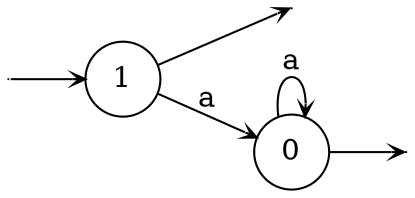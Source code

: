 digraph
{
  vcsn_context = "letterset<char_letters(ab)>, b"
  rankdir = LR
  edge [arrowhead = vee, arrowsize = .6]
  {
    node [shape = point, width = 0]
    I1
    F0
    F1
  }
  {
    node [shape = circle, style = rounded, width = 0.5]
    0
    1
  }
  I1 -> 1
  0 -> F0
  0 -> 0 [label = "a"]
  1 -> F1
  1 -> 0 [label = "a"]
}
